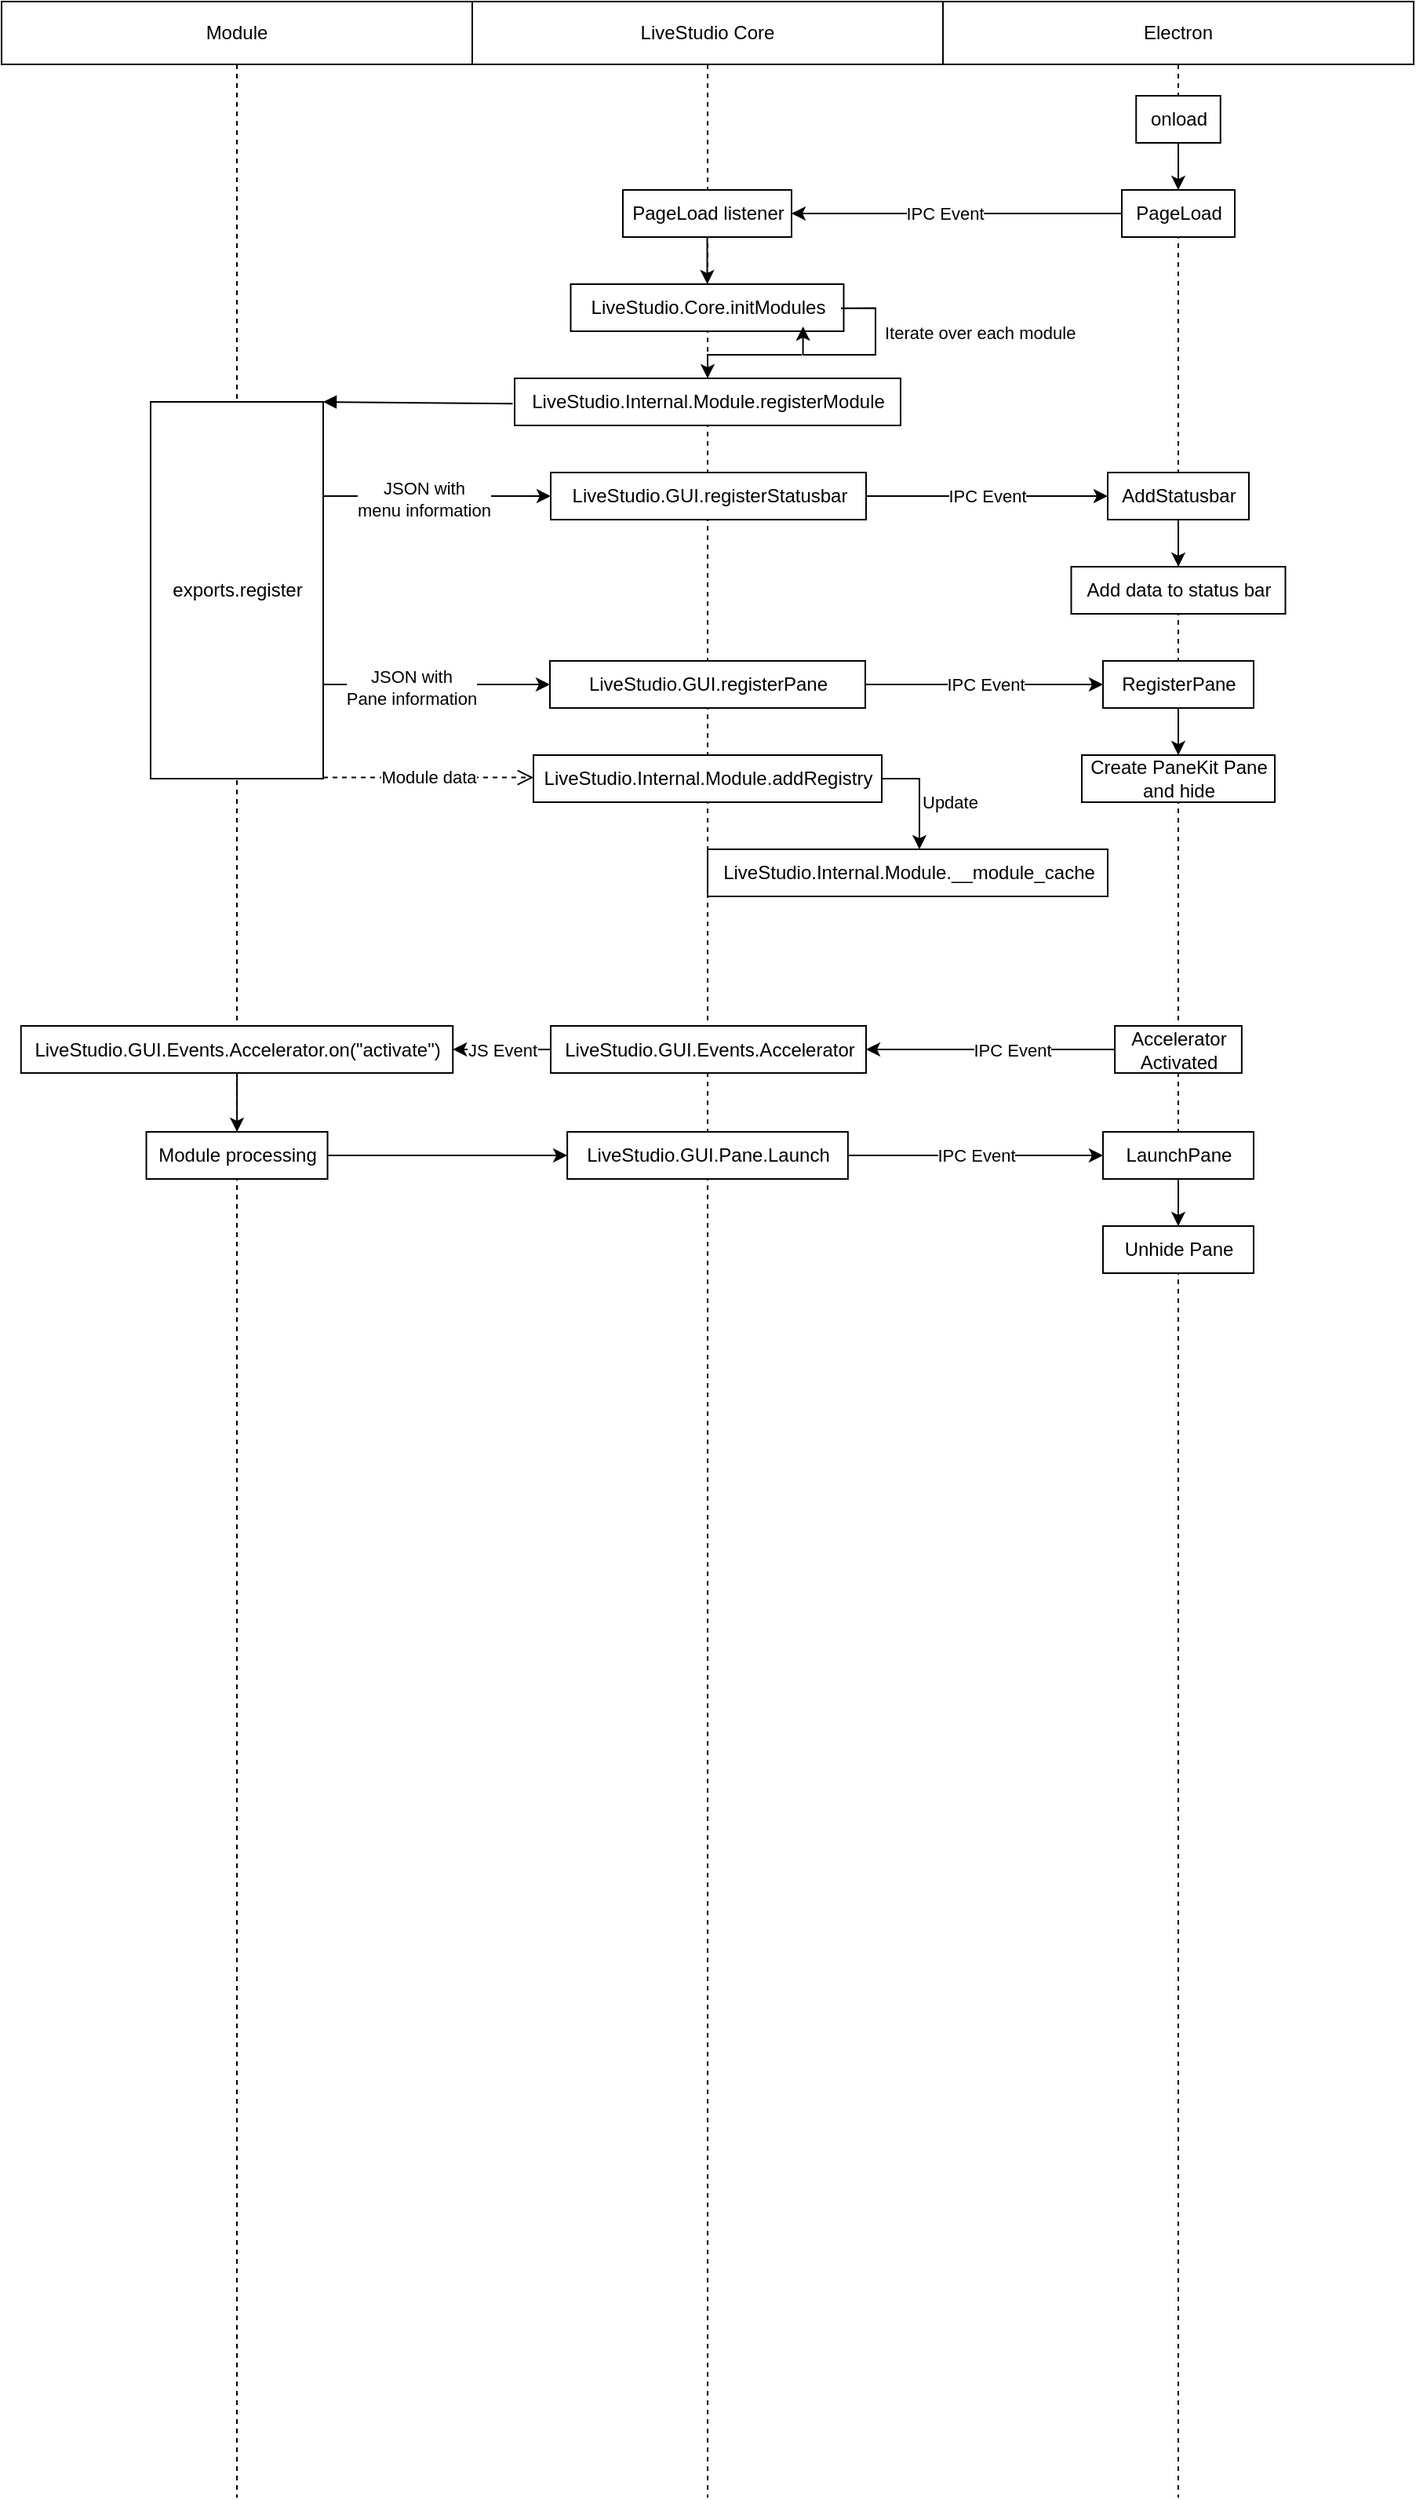 <mxfile version="14.9.6" type="device"><diagram id="prtHgNgQTEPvFCAcTncT" name="Module Lifetime"><mxGraphModel dx="1185" dy="718" grid="1" gridSize="15" guides="1" tooltips="1" connect="1" arrows="1" fold="1" page="1" pageScale="1" pageWidth="900" pageHeight="1600" math="0" shadow="0"><root><mxCell id="0"/><mxCell id="1" parent="0"/><mxCell id="WNoAducY-vegxv1PMBRm-2" value="Module" style="shape=umlLifeline;perimeter=lifelinePerimeter;whiteSpace=wrap;html=1;container=1;collapsible=0;recursiveResize=0;outlineConnect=0;" parent="1" vertex="1"><mxGeometry width="300" height="1590" as="geometry"/></mxCell><mxCell id="WNoAducY-vegxv1PMBRm-20" value="exports.register" style="html=1;points=[];perimeter=orthogonalPerimeter;verticalAlign=middle;" parent="WNoAducY-vegxv1PMBRm-2" vertex="1"><mxGeometry x="95" y="255" width="110" height="240" as="geometry"/></mxCell><mxCell id="WNoAducY-vegxv1PMBRm-3" value="LiveStudio Core" style="shape=umlLifeline;perimeter=lifelinePerimeter;whiteSpace=wrap;html=1;container=1;collapsible=0;recursiveResize=0;outlineConnect=0;" parent="1" vertex="1"><mxGeometry x="300" width="300" height="1590" as="geometry"/></mxCell><mxCell id="WNoAducY-vegxv1PMBRm-12" value="LiveStudio.Core.initModules" style="html=1;points=[];perimeter=orthogonalPerimeter;" parent="WNoAducY-vegxv1PMBRm-3" vertex="1"><mxGeometry x="62.75" y="180" width="174" height="30" as="geometry"/></mxCell><mxCell id="WNoAducY-vegxv1PMBRm-13" style="edgeStyle=orthogonalEdgeStyle;rounded=0;orthogonalLoop=1;jettySize=auto;html=1;" parent="WNoAducY-vegxv1PMBRm-3" source="WNoAducY-vegxv1PMBRm-9" target="WNoAducY-vegxv1PMBRm-12" edge="1"><mxGeometry relative="1" as="geometry"/></mxCell><mxCell id="WNoAducY-vegxv1PMBRm-9" value="PageLoad listener" style="html=1;points=[];perimeter=orthogonalPerimeter;" parent="WNoAducY-vegxv1PMBRm-3" vertex="1"><mxGeometry x="96" y="120" width="107.5" height="30" as="geometry"/></mxCell><mxCell id="WNoAducY-vegxv1PMBRm-16" style="edgeStyle=orthogonalEdgeStyle;rounded=0;orthogonalLoop=1;jettySize=auto;html=1;entryX=0.851;entryY=0.9;entryDx=0;entryDy=0;entryPerimeter=0;exitX=0.99;exitY=0.511;exitDx=0;exitDy=0;exitPerimeter=0;" parent="WNoAducY-vegxv1PMBRm-3" source="WNoAducY-vegxv1PMBRm-12" target="WNoAducY-vegxv1PMBRm-12" edge="1"><mxGeometry relative="1" as="geometry"><mxPoint x="257" y="195" as="sourcePoint"/><Array as="points"><mxPoint x="257" y="195"/><mxPoint x="257" y="225"/><mxPoint x="211" y="225"/></Array></mxGeometry></mxCell><mxCell id="WNoAducY-vegxv1PMBRm-17" value="Iterate over each module" style="edgeLabel;html=1;align=left;verticalAlign=middle;resizable=0;points=[];" parent="WNoAducY-vegxv1PMBRm-16" vertex="1" connectable="0"><mxGeometry x="-0.217" y="2" relative="1" as="geometry"><mxPoint x="2" y="-8" as="offset"/></mxGeometry></mxCell><mxCell id="WNoAducY-vegxv1PMBRm-32" value="LiveStudio.GUI.Events.Accelerator" style="html=1;points=[];perimeter=orthogonalPerimeter;" parent="WNoAducY-vegxv1PMBRm-3" vertex="1"><mxGeometry x="50" y="652.5" width="201" height="30" as="geometry"/></mxCell><mxCell id="WNoAducY-vegxv1PMBRm-4" value="Electron" style="shape=umlLifeline;perimeter=lifelinePerimeter;whiteSpace=wrap;html=1;container=1;collapsible=0;recursiveResize=0;outlineConnect=0;" parent="1" vertex="1"><mxGeometry x="600" width="300" height="1590" as="geometry"/></mxCell><mxCell id="WNoAducY-vegxv1PMBRm-7" value="PageLoad" style="html=1;points=[];perimeter=orthogonalPerimeter;" parent="WNoAducY-vegxv1PMBRm-4" vertex="1"><mxGeometry x="114" y="120" width="72" height="30" as="geometry"/></mxCell><mxCell id="WNoAducY-vegxv1PMBRm-8" style="edgeStyle=orthogonalEdgeStyle;rounded=0;orthogonalLoop=1;jettySize=auto;html=1;" parent="WNoAducY-vegxv1PMBRm-4" source="WNoAducY-vegxv1PMBRm-6" target="WNoAducY-vegxv1PMBRm-7" edge="1"><mxGeometry relative="1" as="geometry"><mxPoint x="151" y="154" as="targetPoint"/></mxGeometry></mxCell><mxCell id="WNoAducY-vegxv1PMBRm-6" value="onload" style="html=1;points=[];perimeter=orthogonalPerimeter;" parent="WNoAducY-vegxv1PMBRm-4" vertex="1"><mxGeometry x="123.13" y="60" width="53.75" height="30" as="geometry"/></mxCell><mxCell id="WNoAducY-vegxv1PMBRm-30" value="Accelerator&lt;br&gt;Activated" style="html=1;points=[];perimeter=orthogonalPerimeter;" parent="WNoAducY-vegxv1PMBRm-4" vertex="1"><mxGeometry x="109.57" y="652.5" width="80.87" height="30" as="geometry"/></mxCell><mxCell id="utj4cVCVjUl8jU1Holeq-1" value="Add data to status bar" style="html=1;points=[];perimeter=orthogonalPerimeter;" vertex="1" parent="WNoAducY-vegxv1PMBRm-4"><mxGeometry x="81.75" y="360" width="136.5" height="30" as="geometry"/></mxCell><mxCell id="WNoAducY-vegxv1PMBRm-10" style="edgeStyle=orthogonalEdgeStyle;rounded=0;orthogonalLoop=1;jettySize=auto;html=1;" parent="1" source="WNoAducY-vegxv1PMBRm-7" target="WNoAducY-vegxv1PMBRm-9" edge="1"><mxGeometry relative="1" as="geometry"/></mxCell><mxCell id="WNoAducY-vegxv1PMBRm-11" value="IPC Event" style="edgeLabel;html=1;align=center;verticalAlign=middle;resizable=0;points=[];" parent="WNoAducY-vegxv1PMBRm-10" vertex="1" connectable="0"><mxGeometry x="0.194" y="-1" relative="1" as="geometry"><mxPoint x="12" y="1" as="offset"/></mxGeometry></mxCell><mxCell id="WNoAducY-vegxv1PMBRm-14" value="LiveStudio.Internal.Module.registerModule" style="html=1;points=[];perimeter=orthogonalPerimeter;" parent="1" vertex="1"><mxGeometry x="327" y="240" width="246" height="30" as="geometry"/></mxCell><mxCell id="WNoAducY-vegxv1PMBRm-15" style="edgeStyle=orthogonalEdgeStyle;rounded=0;orthogonalLoop=1;jettySize=auto;html=1;" parent="1" target="WNoAducY-vegxv1PMBRm-14" edge="1"><mxGeometry relative="1" as="geometry"><mxPoint x="510" y="225" as="sourcePoint"/><Array as="points"><mxPoint x="450" y="225"/></Array></mxGeometry></mxCell><mxCell id="WNoAducY-vegxv1PMBRm-27" value="IPC Event" style="edgeStyle=orthogonalEdgeStyle;rounded=0;orthogonalLoop=1;jettySize=auto;html=1;" parent="1" source="WNoAducY-vegxv1PMBRm-19" target="WNoAducY-vegxv1PMBRm-26" edge="1"><mxGeometry relative="1" as="geometry"/></mxCell><mxCell id="WNoAducY-vegxv1PMBRm-19" value="LiveStudio.GUI.registerStatusbar" style="html=1;points=[];perimeter=orthogonalPerimeter;" parent="1" vertex="1"><mxGeometry x="350" y="300" width="201" height="30" as="geometry"/></mxCell><mxCell id="WNoAducY-vegxv1PMBRm-21" value="" style="html=1;verticalAlign=bottom;endArrow=block;entryX=1;entryY=0;exitX=-0.005;exitY=0.539;exitDx=0;exitDy=0;exitPerimeter=0;" parent="1" source="WNoAducY-vegxv1PMBRm-14" target="WNoAducY-vegxv1PMBRm-20" edge="1"><mxGeometry relative="1" as="geometry"><mxPoint x="215" y="390" as="sourcePoint"/></mxGeometry></mxCell><mxCell id="WNoAducY-vegxv1PMBRm-22" value="Module data" style="html=1;verticalAlign=middle;endArrow=open;dashed=1;endSize=8;exitX=1;exitY=0.997;exitDx=0;exitDy=0;exitPerimeter=0;" parent="1" source="WNoAducY-vegxv1PMBRm-20" target="WNoAducY-vegxv1PMBRm-24" edge="1"><mxGeometry relative="1" as="geometry"><mxPoint x="287.63" y="473" as="targetPoint"/><mxPoint x="207.63" y="450.24" as="sourcePoint"/></mxGeometry></mxCell><mxCell id="WNoAducY-vegxv1PMBRm-23" style="edgeStyle=orthogonalEdgeStyle;rounded=0;orthogonalLoop=1;jettySize=auto;html=1;" parent="1" source="WNoAducY-vegxv1PMBRm-20" target="WNoAducY-vegxv1PMBRm-19" edge="1"><mxGeometry relative="1" as="geometry"><mxPoint x="209" y="315" as="sourcePoint"/><Array as="points"><mxPoint x="300" y="315"/><mxPoint x="300" y="315"/></Array></mxGeometry></mxCell><mxCell id="WNoAducY-vegxv1PMBRm-31" value="JSON with&lt;br&gt;menu information" style="edgeLabel;html=1;align=center;verticalAlign=middle;resizable=0;points=[];labelBorderColor=none;spacing=3;spacingLeft=0;" parent="WNoAducY-vegxv1PMBRm-23" vertex="1" connectable="0"><mxGeometry x="-0.126" y="-2" relative="1" as="geometry"><mxPoint as="offset"/></mxGeometry></mxCell><mxCell id="WNoAducY-vegxv1PMBRm-29" value="Update" style="edgeStyle=orthogonalEdgeStyle;rounded=0;orthogonalLoop=1;jettySize=auto;html=1;verticalAlign=middle;align=left;" parent="1" source="WNoAducY-vegxv1PMBRm-24" target="WNoAducY-vegxv1PMBRm-28" edge="1"><mxGeometry x="0.13" relative="1" as="geometry"><mxPoint x="550.57" y="586" as="sourcePoint"/><Array as="points"><mxPoint x="585" y="495"/></Array><mxPoint as="offset"/></mxGeometry></mxCell><mxCell id="WNoAducY-vegxv1PMBRm-24" value="LiveStudio.Internal.Module.addRegistry" style="html=1;points=[];perimeter=orthogonalPerimeter;" parent="1" vertex="1"><mxGeometry x="339" y="480" width="222" height="30" as="geometry"/></mxCell><mxCell id="utj4cVCVjUl8jU1Holeq-2" style="edgeStyle=orthogonalEdgeStyle;rounded=0;orthogonalLoop=1;jettySize=auto;html=1;" edge="1" parent="1" source="WNoAducY-vegxv1PMBRm-26" target="utj4cVCVjUl8jU1Holeq-1"><mxGeometry relative="1" as="geometry"/></mxCell><mxCell id="WNoAducY-vegxv1PMBRm-26" value="AddStatusbar" style="html=1;points=[];perimeter=orthogonalPerimeter;" parent="1" vertex="1"><mxGeometry x="705" y="300" width="90" height="30" as="geometry"/></mxCell><mxCell id="WNoAducY-vegxv1PMBRm-28" value="LiveStudio.Internal.Module.__module_cache" style="html=1;points=[];perimeter=orthogonalPerimeter;" parent="1" vertex="1"><mxGeometry x="450" y="540" width="255" height="30" as="geometry"/></mxCell><mxCell id="WNoAducY-vegxv1PMBRm-35" value="JS Event" style="edgeStyle=orthogonalEdgeStyle;rounded=0;orthogonalLoop=1;jettySize=auto;html=1;fontColor=#000000;verticalAlign=middle;" parent="1" source="WNoAducY-vegxv1PMBRm-32" target="WNoAducY-vegxv1PMBRm-34" edge="1"><mxGeometry relative="1" as="geometry"/></mxCell><mxCell id="WNoAducY-vegxv1PMBRm-33" style="edgeStyle=orthogonalEdgeStyle;rounded=0;orthogonalLoop=1;jettySize=auto;html=1;fontColor=#000000;verticalAlign=middle;" parent="1" source="WNoAducY-vegxv1PMBRm-30" target="WNoAducY-vegxv1PMBRm-32" edge="1"><mxGeometry relative="1" as="geometry"/></mxCell><mxCell id="WNoAducY-vegxv1PMBRm-36" value="IPC Event" style="edgeLabel;html=1;align=center;verticalAlign=middle;resizable=0;points=[];fontColor=#000000;" parent="WNoAducY-vegxv1PMBRm-33" vertex="1" connectable="0"><mxGeometry x="-0.167" y="-2" relative="1" as="geometry"><mxPoint y="2" as="offset"/></mxGeometry></mxCell><mxCell id="WNoAducY-vegxv1PMBRm-38" style="edgeStyle=orthogonalEdgeStyle;rounded=0;orthogonalLoop=1;jettySize=auto;html=1;fontColor=#000000;verticalAlign=middle;" parent="1" source="WNoAducY-vegxv1PMBRm-34" target="WNoAducY-vegxv1PMBRm-37" edge="1"><mxGeometry relative="1" as="geometry"/></mxCell><mxCell id="WNoAducY-vegxv1PMBRm-34" value="LiveStudio.GUI.Events.Accelerator.on(&quot;activate&quot;)" style="html=1;points=[];perimeter=orthogonalPerimeter;" parent="1" vertex="1"><mxGeometry x="12.38" y="652.5" width="275.25" height="30" as="geometry"/></mxCell><mxCell id="WNoAducY-vegxv1PMBRm-40" style="edgeStyle=orthogonalEdgeStyle;rounded=0;orthogonalLoop=1;jettySize=auto;html=1;fontColor=#000000;verticalAlign=middle;" parent="1" source="WNoAducY-vegxv1PMBRm-37" target="WNoAducY-vegxv1PMBRm-39" edge="1"><mxGeometry relative="1" as="geometry"/></mxCell><mxCell id="WNoAducY-vegxv1PMBRm-37" value="Module processing" style="html=1;points=[];perimeter=orthogonalPerimeter;" parent="1" vertex="1"><mxGeometry x="92.26" y="720" width="115.5" height="30" as="geometry"/></mxCell><mxCell id="WNoAducY-vegxv1PMBRm-49" value="IPC Event" style="edgeStyle=orthogonalEdgeStyle;rounded=0;orthogonalLoop=1;jettySize=auto;html=1;fontColor=#000000;verticalAlign=middle;" parent="1" source="WNoAducY-vegxv1PMBRm-39" target="WNoAducY-vegxv1PMBRm-48" edge="1"><mxGeometry relative="1" as="geometry"/></mxCell><mxCell id="WNoAducY-vegxv1PMBRm-39" value="LiveStudio.GUI.Pane.Launch" style="html=1;points=[];perimeter=orthogonalPerimeter;" parent="1" vertex="1"><mxGeometry x="360.56" y="720" width="178.88" height="30" as="geometry"/></mxCell><mxCell id="WNoAducY-vegxv1PMBRm-45" value="IPC Event" style="edgeStyle=orthogonalEdgeStyle;rounded=0;orthogonalLoop=1;jettySize=auto;html=1;fontColor=#000000;verticalAlign=middle;" parent="1" source="WNoAducY-vegxv1PMBRm-41" target="WNoAducY-vegxv1PMBRm-44" edge="1"><mxGeometry relative="1" as="geometry"/></mxCell><mxCell id="WNoAducY-vegxv1PMBRm-41" value="LiveStudio.GUI.registerPane" style="html=1;points=[];perimeter=orthogonalPerimeter;" parent="1" vertex="1"><mxGeometry x="349.5" y="420" width="201" height="30" as="geometry"/></mxCell><mxCell id="WNoAducY-vegxv1PMBRm-42" style="edgeStyle=orthogonalEdgeStyle;rounded=0;orthogonalLoop=1;jettySize=auto;html=1;fontColor=#000000;verticalAlign=middle;" parent="1" source="WNoAducY-vegxv1PMBRm-20" target="WNoAducY-vegxv1PMBRm-41" edge="1"><mxGeometry relative="1" as="geometry"><Array as="points"><mxPoint x="345" y="435"/><mxPoint x="345" y="435"/></Array></mxGeometry></mxCell><mxCell id="WNoAducY-vegxv1PMBRm-50" value="JSON with&lt;br&gt;Pane information" style="edgeLabel;html=1;align=center;verticalAlign=middle;resizable=0;points=[];fontColor=#000000;" parent="WNoAducY-vegxv1PMBRm-42" vertex="1" connectable="0"><mxGeometry x="-0.227" y="-2" relative="1" as="geometry"><mxPoint as="offset"/></mxGeometry></mxCell><mxCell id="WNoAducY-vegxv1PMBRm-47" style="edgeStyle=orthogonalEdgeStyle;rounded=0;orthogonalLoop=1;jettySize=auto;html=1;fontColor=#000000;verticalAlign=middle;" parent="1" source="WNoAducY-vegxv1PMBRm-44" target="WNoAducY-vegxv1PMBRm-46" edge="1"><mxGeometry relative="1" as="geometry"/></mxCell><mxCell id="WNoAducY-vegxv1PMBRm-44" value="RegisterPane" style="html=1;points=[];perimeter=orthogonalPerimeter;" parent="1" vertex="1"><mxGeometry x="702" y="420" width="96" height="30" as="geometry"/></mxCell><mxCell id="WNoAducY-vegxv1PMBRm-46" value="Create PaneKit Pane&lt;br&gt;and hide" style="html=1;points=[];perimeter=orthogonalPerimeter;" parent="1" vertex="1"><mxGeometry x="688.5" y="480" width="123" height="30" as="geometry"/></mxCell><mxCell id="WNoAducY-vegxv1PMBRm-52" style="edgeStyle=orthogonalEdgeStyle;rounded=0;orthogonalLoop=1;jettySize=auto;html=1;fontColor=#000000;verticalAlign=middle;" parent="1" source="WNoAducY-vegxv1PMBRm-48" target="WNoAducY-vegxv1PMBRm-51" edge="1"><mxGeometry relative="1" as="geometry"/></mxCell><mxCell id="WNoAducY-vegxv1PMBRm-48" value="LaunchPane" style="html=1;points=[];perimeter=orthogonalPerimeter;" parent="1" vertex="1"><mxGeometry x="702" y="720" width="96" height="30" as="geometry"/></mxCell><mxCell id="WNoAducY-vegxv1PMBRm-51" value="Unhide Pane" style="html=1;points=[];perimeter=orthogonalPerimeter;" parent="1" vertex="1"><mxGeometry x="702" y="780" width="96" height="30" as="geometry"/></mxCell></root></mxGraphModel></diagram></mxfile>